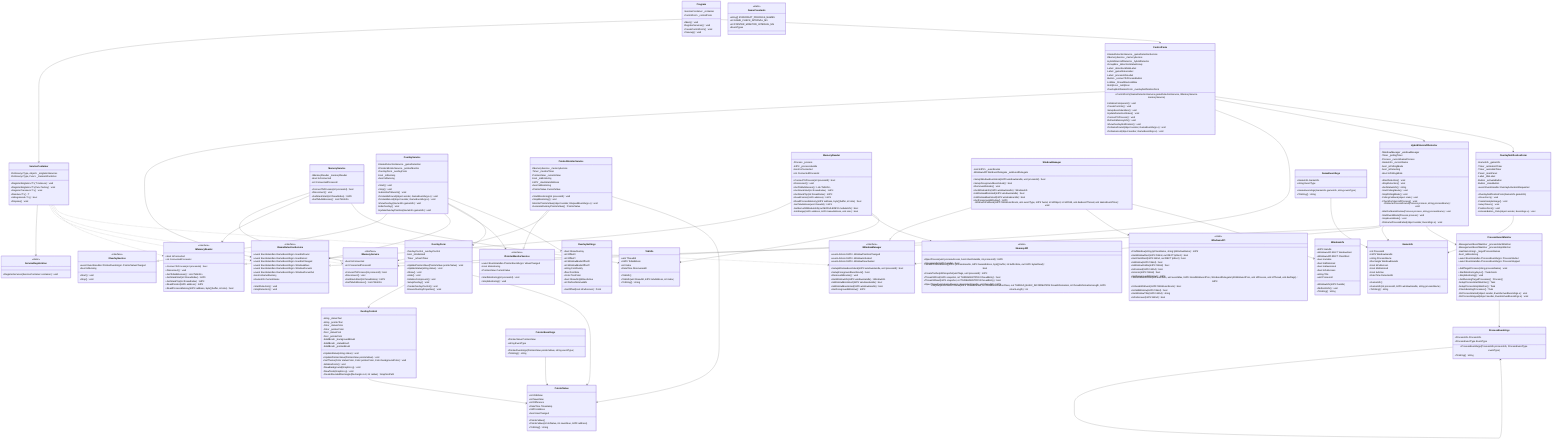 classDiagram
    %% Entry Point
    class Program {
        -ServiceContainer _container
        -ControlForm _controlForm
        +Main() void
        -RegisterServices() void
        -CreateControlForm() void
        -Cleanup() void
    }

    %% Service Container (DI)
    class ServiceContainer {
        -Dictionary~Type, object~ _singletonServices
        -Dictionary~Type, Func~ _transientFactories
        +RegisterSingleton~T~(T instance) void
        +RegisterSingleton~T~(Func factory) void
        +RegisterTransient~T~() void
        +Resolve~T~() T
        +IsRegistered~T~() bool
        +Dispose() void
    }

    class ServiceRegistration {
        <<static>>
        +RegisterServices(ServiceContainer container) void
    }

    %% Business Layer - Interfaces
    class IGameDetectionService {
        <<interface>>
        +event EventHandler~GameEventArgs~ HandleFound
        +event EventHandler~GameEventArgs~ HandleLost
        +event EventHandler~GameEventArgs~ HandleChanged
        +event EventHandler~GameEventArgs~ WindowMove
        +event EventHandler~GameEventArgs~ WindowFocusIn
        +event EventHandler~GameEventArgs~ WindowFocusOut
        +bool IsGameRunning
        +GameInfo CurrentGame
        +StartDetection() void
        +StopDetection() void
    }

    class IMemoryService {
        <<interface>>
        +bool IsConnected
        +int ConnectedProcessId
        +ConnectToProcess(int processId) bool
        +Disconnect() void
        +GetStackStart(int threadIndex) IntPtr
        +GetTebAddresses() List~TebInfo~
    }

    class IOverlayService {
        <<interface>>
        +event EventHandler~PointerEventArgs~ PointerValueChanged
        +bool IsRunning
        +Start() void
        +Stop() void
    }

    class IPointerMonitorService {
        <<interface>>
        +event EventHandler~PointerEventArgs~ ValueChanged
        +bool IsMonitoring
        +PointerValue CurrentValue
        +StartMonitoring(int processId) void
        +StopMonitoring() void
    }

    %% Business Layer - Services
    class HybridStarcraftDetector {
        -IWindowManager _windowManager
        -Timer _pollingTimer
        -Process _currentGameProcess
        -GameInfo _currentGame
        -bool _isPollingMode
        -bool _isDetecting
        +bool IsPollingMode
        +StartDetection() void
        +StopDetection() void
        +GetStatusInfo() string
        -StartPollingMode() void
        -StopPollingMode() void
        -PollingCallback(object state) void
        -CheckForStarcraftProcess() void
        -OnGameProcessFound(Process process, string processName) void
        -WaitForMainWindow(Process process, string processName) void
        -StartEventMode(Process process) void
        -StopEventMode() void
        -OnGameProcessExited(object sender, EventArgs e) void
    }

    class MemoryService {
        -IMemoryReader _memoryReader
        +bool IsConnected
        +int ConnectedProcessId
        +ConnectToProcess(int processId) bool
        +Disconnect() void
        +GetStackStart(int threadIndex) IntPtr
        +GetTebAddresses() List~TebInfo~
    }

    class OverlayService {
        -IGameDetectionService _gameDetection
        -IPointerMonitorService _pointerMonitor
        -OverlayForm _overlayForm
        -bool _isRunning
        +bool IsRunning
        +Start() void
        +Stop() void
        -SubscribeToEvents() void
        -OnHandleFound(object sender, GameEventArgs e) void
        -OnHandleLost(object sender, GameEventArgs e) void
        -ShowOverlay(GameInfo gameInfo) void
        -HideOverlay() void
        -UpdateOverlayPosition(GameInfo gameInfo) void
    }

    class PointerMonitorService {
        -IMemoryService _memoryService
        -Timer _monitorTimer
        -PointerValue _currentValue
        -bool _isMonitoring
        -IntPtr _stackStartAddress
        +bool IsMonitoring
        +PointerValue CurrentValue
        +StartMonitoring(int processId) void
        +StopMonitoring() void
        -MonitorPointerValue(object sender, ElapsedEventArgs e) void
        -GenerateDummyPointerValue() PointerValue
    }

    %% Business Layer - Models
    class GameInfo {
        +int ProcessId
        +IntPtr WindowHandle
        +string ProcessName
        +Rectangle WindowBounds
        +bool IsFullscreen
        +bool IsMinimized
        +bool IsActive
        +DateTime DetectedAt
        +GameInfo()
        +GameInfo(int processId, IntPtr windowHandle, string processName)
        +ToString() string
    }

    class TebInfo {
        +uint ThreadId
        +IntPtr TebAddress
        +int Index
        +DateTime DiscoveredAt
        +TebInfo()
        +TebInfo(uint threadId, IntPtr tebAddress, int index)
        +ToString() string
    }

    class PointerValue {
        +int OldValue
        +int NewValue
        +int Difference
        +DateTime Timestamp
        +IntPtr Address
        +bool HasChanged
        +PointerValue()
        +PointerValue(int oldValue, int newValue, IntPtr address)
        +ToString() string
    }

    class OverlaySettings {
        +bool ShowOverlay
        +int OffsetX
        +int OffsetY
        +int WindowModeOffsetX
        +int WindowModeOffsetY
        +string FontFamily
        +float FontSize
        +Color TextColor
        +bool ShowOnlyWhenActive
        +int RefreshIntervalMs
        +GetOffset(bool isFullscreen) Point
    }

    %% Infrastructure Layer - Memory
    class IMemoryReader {
        <<interface>>
        +bool IsConnected
        +int ConnectedProcessId
        +ConnectToProcess(int processId) bool
        +Disconnect() void
        +GetTebAddresses() List~TebInfo~
        +GetStackStart(int threadIndex) IntPtr
        +GetStackTop(int threadIndex) IntPtr
        +ReadPointer(IntPtr address) IntPtr
        +ReadProcessMemory(IntPtr address, byte[] buffer, int size) bool
    }

    class MemoryReader {
        -Process _process
        -IntPtr _processHandle
        +bool IsConnected
        +int ConnectedProcessId
        +ConnectToProcess(int processId) bool
        +Disconnect() void
        +GetTebAddresses() List~TebInfo~
        +GetStackStart(int threadIndex) IntPtr
        +GetStackTop(int threadIndex) IntPtr
        +ReadPointer(IntPtr address) IntPtr
        +ReadProcessMemory(IntPtr address, byte[] buffer, int size) bool
        -GetTebAddress(uint threadId) IntPtr
        -GetKernel32ModuleInfo(out MODULEINFO moduleInfo) bool
        -IsInRange(IntPtr address, IntPtr baseAddress, uint size) bool
    }

    class MemoryAPI {
        <<static>>
        +OpenProcess(uint processAccess, bool inheritHandle, int processId) IntPtr
        +CloseHandle(IntPtr handle) bool
        +ReadProcessMemory(IntPtr processHandle, IntPtr baseAddress, byte[] buffer, int bufferSize, out IntPtr bytesRead) bool
        +CreateToolhelp32Snapshot(uint flags, uint processId) IntPtr
        +Thread32First(IntPtr snapshot, ref THREADENTRY32 threadEntry) bool
        +Thread32Next(IntPtr snapshot, ref THREADENTRY32 threadEntry) bool
        +OpenThread(uint desiredAccess, bool inheritHandle, uint threadId) IntPtr
        +NtQueryInformationThread(IntPtr threadHandle, int threadInformationClass, out THREAD_BASIC_INFORMATION threadInformation, int threadInformationLength, IntPtr returnLength) int
    }

    %% Infrastructure Layer - Windows
    class IWindowManager {
        <<interface>>
        +event Action~IntPtr~ WindowPositionChanged
        +event Action~IntPtr~ WindowActivated
        +event Action~IntPtr~ WindowDeactivated
        +SetupWindowEventHook(IntPtr windowHandle, uint processId) bool
        +SetupForegroundEventHook() bool
        +RemoveAllHooks() void
        +GetWindowInfo(IntPtr windowHandle) WindowInfo
        +IsWindowMinimized(IntPtr windowHandle) bool
        +IsWindowMaximized(IntPtr windowHandle) bool
        +GetForegroundWindow() IntPtr
    }

    class WindowManager {
        -List~IntPtr~ _eventHooks
        -WindowsAPI.WinEventDelegate _winEventDelegate
        +SetupWindowEventHook(IntPtr windowHandle, uint processId) bool
        +SetupForegroundEventHook() bool
        +RemoveAllHooks() void
        +GetWindowInfo(IntPtr windowHandle) WindowInfo
        +IsWindowMinimized(IntPtr windowHandle) bool
        +IsWindowMaximized(IntPtr windowHandle) bool
        +GetForegroundWindow() IntPtr
        -WinEventCallback(IntPtr hWinEventHook, uint eventType, IntPtr hwnd, int idObject, int idChild, uint dwEventThread, uint dwmsEventTime) void
    }

    class WindowInfo {
        +IntPtr Handle
        +WindowsAPI.RECT WindowRect
        +WindowsAPI.RECT ClientRect
        +bool IsVisible
        +bool IsMinimized
        +bool IsMaximized
        +bool IsFullscreen
        +string Title
        +uint ProcessId
        +WindowInfo(IntPtr handle)
        +RefreshInfo() void
        +ToString() string
    }

    class WindowsAPI {
        <<static>>
        +FindWindow(string lpClassName, string lpWindowName) IntPtr
        +GetWindowRect(IntPtr hWnd, out RECT lpRect) bool
        +GetClientRect(IntPtr hWnd, out RECT lpRect) bool
        +IsWindow(IntPtr hWnd) bool
        +IsWindowVisible(IntPtr hWnd) bool
        +IsZoomed(IntPtr hWnd) bool
        +IsIconic(IntPtr hWnd) bool
        +GetForegroundWindow() IntPtr
        +SetWinEventHook(uint eventMin, uint eventMax, IntPtr hmodWinEventProc, WinEventDelegate lpfnWinEventProc, uint idProcess, uint idThread, uint dwFlags) IntPtr
        +UnhookWinEvent(IntPtr hWinEventHook) bool
        +IsValidWindow(IntPtr hWnd) bool
        +GetWindowTitle(IntPtr hWnd) string
        +IsFullscreen(IntPtr hWnd) bool
    }

    class ProcessEventMonitor {
        -ManagementEventWatcher _processStartWatcher
        -ManagementEventWatcher _processStopWatcher
        -HashSet~string~ _targetProcessNames
        -bool _isMonitoring
        +event EventHandler~ProcessEventArgs~ ProcessStarted
        +event EventHandler~ProcessEventArgs~ ProcessStopped
        +AddTargetProcess(string processName) void
        +StartMonitoringAsync() Task~bool~
        +StopMonitoring() void
        +GetRunningTargetProcesses() Process[]
        -SetupProcessStartWatcher() Task
        -SetupProcessStopWatcher() Task
        -CheckExistingProcesses() Task
        -OnProcessStarted(object sender, EventArrivedEventArgs e) void
        -OnProcessStopped(object sender, EventArrivedEventArgs e) void
    }

    %% Presentation Layer - Forms
    class ControlForm {
        -IGameDetectionService _gameDetectionService
        -IMemoryService _memoryService
        -HybridStarcraftDetector _hybridDetector
        -GroupBox _detectionStatusGroup
        -Label _detectionModeLabel
        -Label _gameStatusLabel
        -Label _processInfoLabel
        -Button _connectToProcessButton
        -ListBox _threadStackListBox
        -NotifyIcon _notifyIcon
        -OverlayNotificationForm _overlayNotificationForm
        +ControlForm(IGameDetectionService gameDetectionService, IMemoryService memoryService)
        -InitializeComponent() void
        -CreateControls() void
        -SetupEventHandlers() void
        -UpdateDetectionStatus() void
        -ConnectToProcess() void
        -RefreshMemoryInfo() void
        -ShowOverlayNotification() void
        -OnGameFound(object sender, GameEventArgs e) void
        -OnGameLost(object sender, GameEventArgs e) void
    }

    class OverlayForm {
        -OverlayControl _overlayControl
        -bool _isInitialized
        -Timer _refreshTimer
        +UpdatePointerValue(PointerValue pointerValue) void
        +UpdateStatus(string status) void
        +Show() void
        +Hide() void
        -InitializeComponent() void
        -SetupOverlay() void
        -CreateOverlayControl() void
        -EnsureOverlayProperties() void
    }

    class OverlayNotificationForm {
        -GameInfo _gameInfo
        -Timer _animationTimer
        -Timer _autoHideTimer
        -Panel _mainPanel
        -Label _titleLabel
        -Button _activateButton
        -Button _closeButton
        +event EventHandler OverlayActivationRequested
        +OverlayNotificationForm(GameInfo gameInfo)
        +CloseForm() void
        -CreateSampleImage() void
        -SetupTimers() void
        -PositionForm() void
        -ActivateButton_Click(object sender, EventArgs e) void
    }

    %% Presentation Layer - Controls
    class OverlayControl {
        -string _statusText
        -string _pointerText
        -Color _statusColor
        -Color _pointerColor
        -Font _statusFont
        -Font _pointerFont
        -SolidBrush _backgroundBrush
        -SolidBrush _statusBrush
        -SolidBrush _pointerBrush
        +UpdateStatus(string status) void
        +UpdatePointerValue(PointerValue pointerValue) void
        +SetTheme(Color statusColor, Color pointerColor, Color backgroundColor) void
        -InitializeFonts() void
        -DrawBackground(Graphics g) void
        -DrawTexts(Graphics g) void
        -CreateRoundedRectangle(Rectangle rect, int radius) GraphicsPath
    }

    %% Common Layer - Events
    class GameEventArgs {
        +GameInfo GameInfo
        +string EventType
        +GameEventArgs(GameInfo gameInfo, string eventType)
        +ToString() string
    }

    class PointerEventArgs {
        +PointerValue PointerValue
        +string EventType
        +PointerEventArgs(PointerValue pointerValue, string eventType)
        +ToString() string
    }

    class ProcessEventArgs {
        +ProcessInfo ProcessInfo
        +ProcessEventType EventType
        +ProcessEventArgs(ProcessInfo processInfo, ProcessEventType eventType)
        +ToString() string
    }

    %% Common Layer - Constants
    class GameConstants {
        <<static>>
        +string[] STARCRAFT_PROCESS_NAMES
        +int GAME_CHECK_INTERVAL_MS
        +int POINTER_MONITOR_INTERVAL_MS
        +EventTypes
    }

    %% Relationships
    Program --> ServiceContainer
    Program --> ControlForm
    ServiceContainer --> ServiceRegistration

    %% Business Layer Relationships
    HybridStarcraftDetector --|> IGameDetectionService
    MemoryService --|> IMemoryService
    OverlayService --|> IOverlayService
    PointerMonitorService --|> IPointerMonitorService

    HybridStarcraftDetector --> IWindowManager
    HybridStarcraftDetector --> GameInfo
    HybridStarcraftDetector --> ProcessEventMonitor

    MemoryService --> IMemoryReader
    MemoryService --> TebInfo

    OverlayService --> IGameDetectionService
    OverlayService --> IPointerMonitorService
    OverlayService --> OverlayForm
    OverlayService --> OverlaySettings

    PointerMonitorService --> IMemoryService
    PointerMonitorService --> PointerValue

    %% Infrastructure Layer Relationships
    MemoryReader --|> IMemoryReader
    MemoryReader --> MemoryAPI
    MemoryReader --> TebInfo

    WindowManager --|> IWindowManager
    WindowManager --> WindowsAPI
    WindowManager --> WindowInfo

    ProcessEventMonitor --> ProcessEventArgs

    %% Presentation Layer Relationships
    ControlForm --> IGameDetectionService
    ControlForm --> IMemoryService
    ControlForm --> HybridStarcraftDetector
    ControlForm --> OverlayNotificationForm

    OverlayForm --> OverlayControl
    OverlayForm --> PointerValue

    OverlayNotificationForm --> GameInfo

    OverlayControl --> PointerValue

    %% Event Relationships
    GameEventArgs --> GameInfo
    PointerEventArgs --> PointerValue
    ProcessEventArgs --> ProcessEventArgs

    %% Service Container manages all services
    ServiceContainer ..> IGameDetectionService
    ServiceContainer ..> IMemoryService
    ServiceContainer ..> IMemoryReader
    ServiceContainer ..> IWindowManager